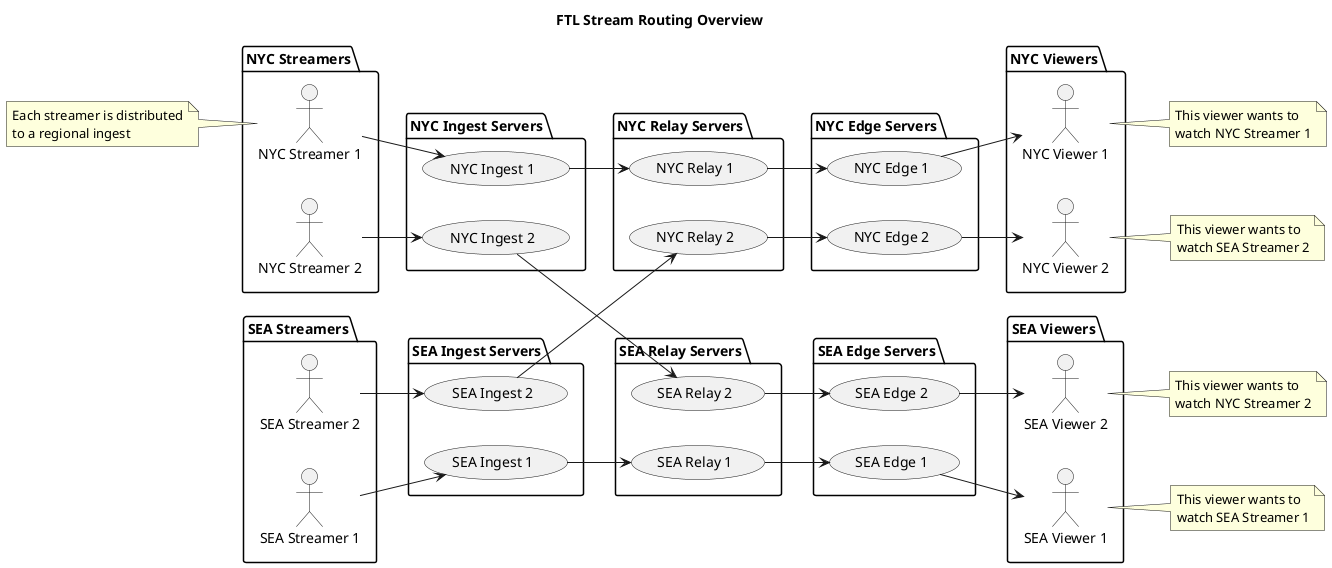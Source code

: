 @startuml
title FTL Stream Routing Overview
left to right direction

' Streamers
package "NYC Streamers" {
    :NYC Streamer 1: as nycs1
    :NYC Streamer 2: as nycs2
}

package "SEA Streamers" {
    :SEA Streamer 1: as seas1
    :SEA Streamer 2: as seas2
}

' Ingests
package "NYC Ingest Servers" {
    (NYC Ingest 1) as nyci1
    (NYC Ingest 2) as nyci2
}

package "SEA Ingest Servers" {
    (SEA Ingest 1) as seai1
    (SEA Ingest 2) as seai2
}

' Relays
package "NYC Relay Servers" as nycRelays {
    (NYC Relay 1) as nycr1
    (NYC Relay 2) as nycr2
}

package "SEA Relay Servers" {
    (SEA Relay 1) as sear1
    (SEA Relay 2) as sear2
}

' Edges
package "NYC Edge Servers" {
    (NYC Edge 1) as nyce1
    (NYC Edge 2) as nyce2
}

package "SEA Edge Servers" {
    (SEA Edge 1) as seae1
    (SEA Edge 2) as seae2
}

' Viewers
package "NYC Viewers" {
    :NYC Viewer 1: as nycv1
    :NYC Viewer 2: as nycv2
}

package "SEA Viewers" {
    :SEA Viewer 1: as seav1
    :SEA Viewer 2: as seav2
}

' Streamers connect to their region's ingests
nycs1 --> nyci1
nycs2 --> nyci2
seas1 --> seai1
seas2 --> seai2
note left of nycs1: Each streamer is distributed\nto a regional ingest

' Viewers connect to their regional edge node
nyce1 --> nycv1
note right of nycv1: This viewer wants to\nwatch NYC Streamer 1
nyce2 --> nycv2
note right of nycv2: This viewer wants to\nwatch SEA Streamer 2
seae1 --> seav1
note right of seav1: This viewer wants to\nwatch SEA Streamer 1
seae2 --> seav2
note right of seav2: This viewer wants to\nwatch NYC Streamer 2

' Regional edge nodes connect to regional relays
nycr1 --> nyce1
nycr2 --> nyce2
sear1 --> seae1
sear2 --> seae2

' Regional edge nodes relay from original ingest
nyci1 --> nycr1
seai2 --> nycr2
seai1 --> sear1
nyci2 --> sear2

@enduml
